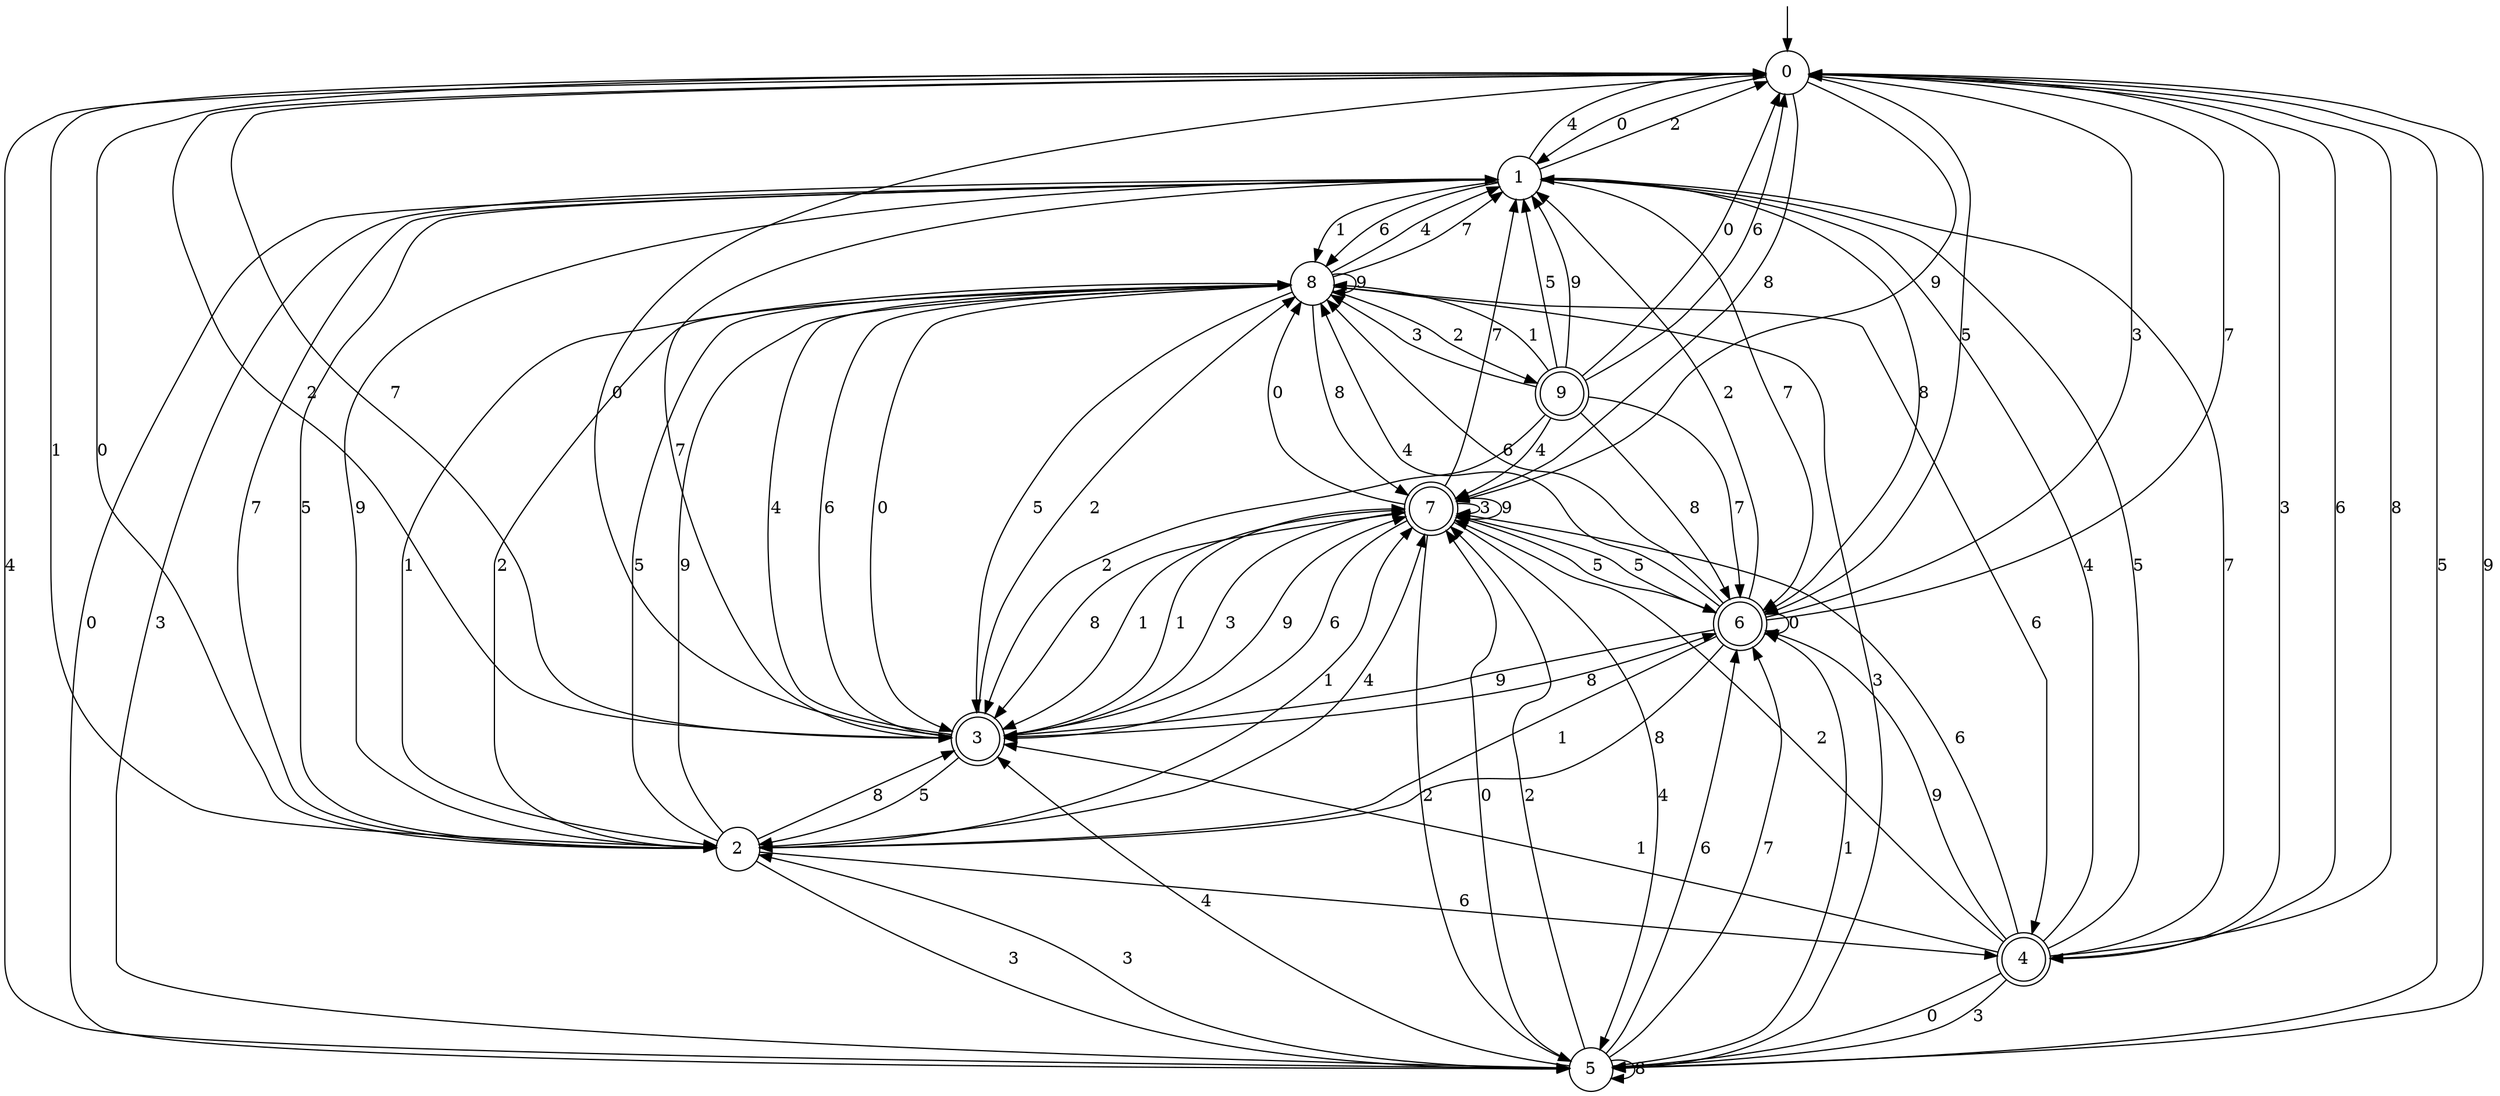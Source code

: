 digraph g {

	s0 [shape="circle" label="0"];
	s1 [shape="circle" label="1"];
	s2 [shape="circle" label="2"];
	s3 [shape="doublecircle" label="3"];
	s4 [shape="doublecircle" label="4"];
	s5 [shape="circle" label="5"];
	s6 [shape="doublecircle" label="6"];
	s7 [shape="doublecircle" label="7"];
	s8 [shape="circle" label="8"];
	s9 [shape="doublecircle" label="9"];
	s0 -> s1 [label="0"];
	s0 -> s2 [label="1"];
	s0 -> s3 [label="2"];
	s0 -> s4 [label="3"];
	s0 -> s5 [label="4"];
	s0 -> s6 [label="5"];
	s0 -> s4 [label="6"];
	s0 -> s3 [label="7"];
	s0 -> s7 [label="8"];
	s0 -> s7 [label="9"];
	s1 -> s5 [label="0"];
	s1 -> s8 [label="1"];
	s1 -> s0 [label="2"];
	s1 -> s5 [label="3"];
	s1 -> s0 [label="4"];
	s1 -> s2 [label="5"];
	s1 -> s8 [label="6"];
	s1 -> s6 [label="7"];
	s1 -> s6 [label="8"];
	s1 -> s2 [label="9"];
	s2 -> s0 [label="0"];
	s2 -> s7 [label="1"];
	s2 -> s8 [label="2"];
	s2 -> s5 [label="3"];
	s2 -> s7 [label="4"];
	s2 -> s8 [label="5"];
	s2 -> s4 [label="6"];
	s2 -> s1 [label="7"];
	s2 -> s3 [label="8"];
	s2 -> s8 [label="9"];
	s3 -> s0 [label="0"];
	s3 -> s7 [label="1"];
	s3 -> s8 [label="2"];
	s3 -> s7 [label="3"];
	s3 -> s8 [label="4"];
	s3 -> s2 [label="5"];
	s3 -> s8 [label="6"];
	s3 -> s1 [label="7"];
	s3 -> s6 [label="8"];
	s3 -> s7 [label="9"];
	s4 -> s5 [label="0"];
	s4 -> s3 [label="1"];
	s4 -> s7 [label="2"];
	s4 -> s5 [label="3"];
	s4 -> s1 [label="4"];
	s4 -> s1 [label="5"];
	s4 -> s7 [label="6"];
	s4 -> s1 [label="7"];
	s4 -> s0 [label="8"];
	s4 -> s6 [label="9"];
	s5 -> s7 [label="0"];
	s5 -> s6 [label="1"];
	s5 -> s7 [label="2"];
	s5 -> s2 [label="3"];
	s5 -> s3 [label="4"];
	s5 -> s0 [label="5"];
	s5 -> s6 [label="6"];
	s5 -> s6 [label="7"];
	s5 -> s5 [label="8"];
	s5 -> s0 [label="9"];
	s6 -> s6 [label="0"];
	s6 -> s2 [label="1"];
	s6 -> s1 [label="2"];
	s6 -> s0 [label="3"];
	s6 -> s8 [label="4"];
	s6 -> s7 [label="5"];
	s6 -> s8 [label="6"];
	s6 -> s0 [label="7"];
	s6 -> s2 [label="8"];
	s6 -> s3 [label="9"];
	s7 -> s8 [label="0"];
	s7 -> s3 [label="1"];
	s7 -> s5 [label="2"];
	s7 -> s7 [label="3"];
	s7 -> s5 [label="4"];
	s7 -> s6 [label="5"];
	s7 -> s3 [label="6"];
	s7 -> s1 [label="7"];
	s7 -> s3 [label="8"];
	s7 -> s7 [label="9"];
	s8 -> s3 [label="0"];
	s8 -> s2 [label="1"];
	s8 -> s9 [label="2"];
	s8 -> s5 [label="3"];
	s8 -> s1 [label="4"];
	s8 -> s3 [label="5"];
	s8 -> s4 [label="6"];
	s8 -> s1 [label="7"];
	s8 -> s7 [label="8"];
	s8 -> s8 [label="9"];
	s9 -> s0 [label="0"];
	s9 -> s8 [label="1"];
	s9 -> s3 [label="2"];
	s9 -> s8 [label="3"];
	s9 -> s7 [label="4"];
	s9 -> s1 [label="5"];
	s9 -> s0 [label="6"];
	s9 -> s6 [label="7"];
	s9 -> s6 [label="8"];
	s9 -> s1 [label="9"];

__start0 [label="" shape="none" width="0" height="0"];
__start0 -> s0;

}
